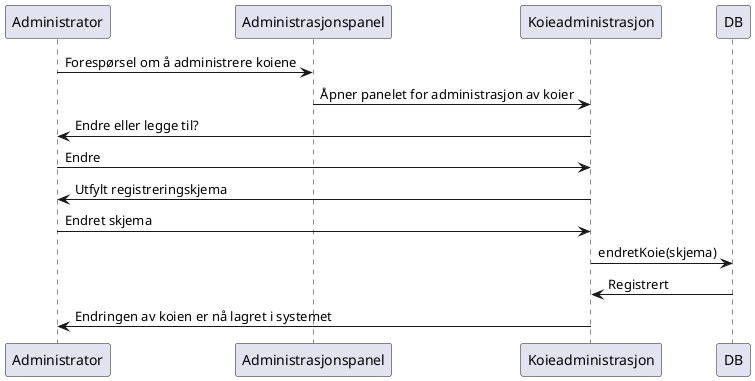 @startuml
Administrator -> Administrasjonspanel: Forespørsel om å administrere koiene     
Administrasjonspanel -> Koieadministrasjon: Åpner panelet for administrasjon av koier
Koieadministrasjon -> Administrator: Endre eller legge til?
Administrator -> Koieadministrasjon: Endre
Koieadministrasjon -> Administrator: Utfylt registreringskjema
Administrator -> Koieadministrasjon: Endret skjema
Koieadministrasjon -> DB: endretKoie(skjema)
DB -> Koieadministrasjon: Registrert
Koieadministrasjon -> Administrator: Endringen av koien er nå lagret i systemet
@enduml



